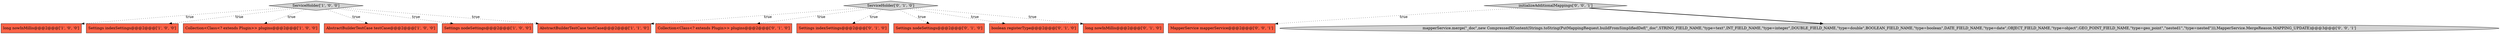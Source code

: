 digraph {
0 [style = filled, label = "long nowInMillis@@@2@@@['1', '0', '0']", fillcolor = tomato, shape = box image = "AAA0AAABBB1BBB"];
15 [style = filled, label = "MapperService mapperService@@@2@@@['0', '0', '1']", fillcolor = tomato, shape = box image = "AAA0AAABBB3BBB"];
3 [style = filled, label = "Settings indexSettings@@@2@@@['1', '0', '0']", fillcolor = tomato, shape = box image = "AAA0AAABBB1BBB"];
14 [style = filled, label = "initializeAdditionalMappings['0', '0', '1']", fillcolor = lightgray, shape = diamond image = "AAA0AAABBB3BBB"];
12 [style = filled, label = "Collection<Class<? extends Plugin>> plugins@@@2@@@['0', '1', '0']", fillcolor = tomato, shape = box image = "AAA0AAABBB2BBB"];
13 [style = filled, label = "mapperService.merge(\"_doc\",new CompressedXContent(Strings.toString(PutMappingRequest.buildFromSimplifiedDef(\"_doc\",STRING_FIELD_NAME,\"type=text\",INT_FIELD_NAME,\"type=integer\",DOUBLE_FIELD_NAME,\"type=double\",BOOLEAN_FIELD_NAME,\"type=boolean\",DATE_FIELD_NAME,\"type=date\",OBJECT_FIELD_NAME,\"type=object\",GEO_POINT_FIELD_NAME,\"type=geo_point\",\"nested1\",\"type=nested\"))),MapperService.MergeReason.MAPPING_UPDATE)@@@3@@@['0', '0', '1']", fillcolor = lightgray, shape = ellipse image = "AAA0AAABBB3BBB"];
1 [style = filled, label = "Collection<Class<? extends Plugin>> plugins@@@2@@@['1', '0', '0']", fillcolor = tomato, shape = box image = "AAA0AAABBB1BBB"];
4 [style = filled, label = "AbstractBuilderTestCase testCase@@@2@@@['1', '0', '0']", fillcolor = tomato, shape = box image = "AAA0AAABBB1BBB"];
7 [style = filled, label = "Settings indexSettings@@@2@@@['0', '1', '0']", fillcolor = tomato, shape = box image = "AAA0AAABBB2BBB"];
5 [style = filled, label = "ServiceHolder['1', '0', '0']", fillcolor = lightgray, shape = diamond image = "AAA0AAABBB1BBB"];
11 [style = filled, label = "Settings nodeSettings@@@2@@@['0', '1', '0']", fillcolor = tomato, shape = box image = "AAA0AAABBB2BBB"];
8 [style = filled, label = "boolean registerType@@@2@@@['0', '1', '0']", fillcolor = tomato, shape = box image = "AAA0AAABBB2BBB"];
10 [style = filled, label = "long nowInMillis@@@2@@@['0', '1', '0']", fillcolor = tomato, shape = box image = "AAA0AAABBB2BBB"];
9 [style = filled, label = "ServiceHolder['0', '1', '0']", fillcolor = lightgray, shape = diamond image = "AAA0AAABBB2BBB"];
2 [style = filled, label = "Settings nodeSettings@@@2@@@['1', '0', '0']", fillcolor = tomato, shape = box image = "AAA0AAABBB1BBB"];
6 [style = filled, label = "AbstractBuilderTestCase testCase@@@2@@@['1', '1', '0']", fillcolor = tomato, shape = box image = "AAA0AAABBB1BBB"];
9->11 [style = dotted, label="true"];
5->6 [style = dotted, label="true"];
5->0 [style = dotted, label="true"];
14->13 [style = bold, label=""];
5->1 [style = dotted, label="true"];
9->8 [style = dotted, label="true"];
5->4 [style = dotted, label="true"];
9->12 [style = dotted, label="true"];
14->15 [style = dotted, label="true"];
5->2 [style = dotted, label="true"];
9->6 [style = dotted, label="true"];
9->10 [style = dotted, label="true"];
5->3 [style = dotted, label="true"];
9->7 [style = dotted, label="true"];
}
